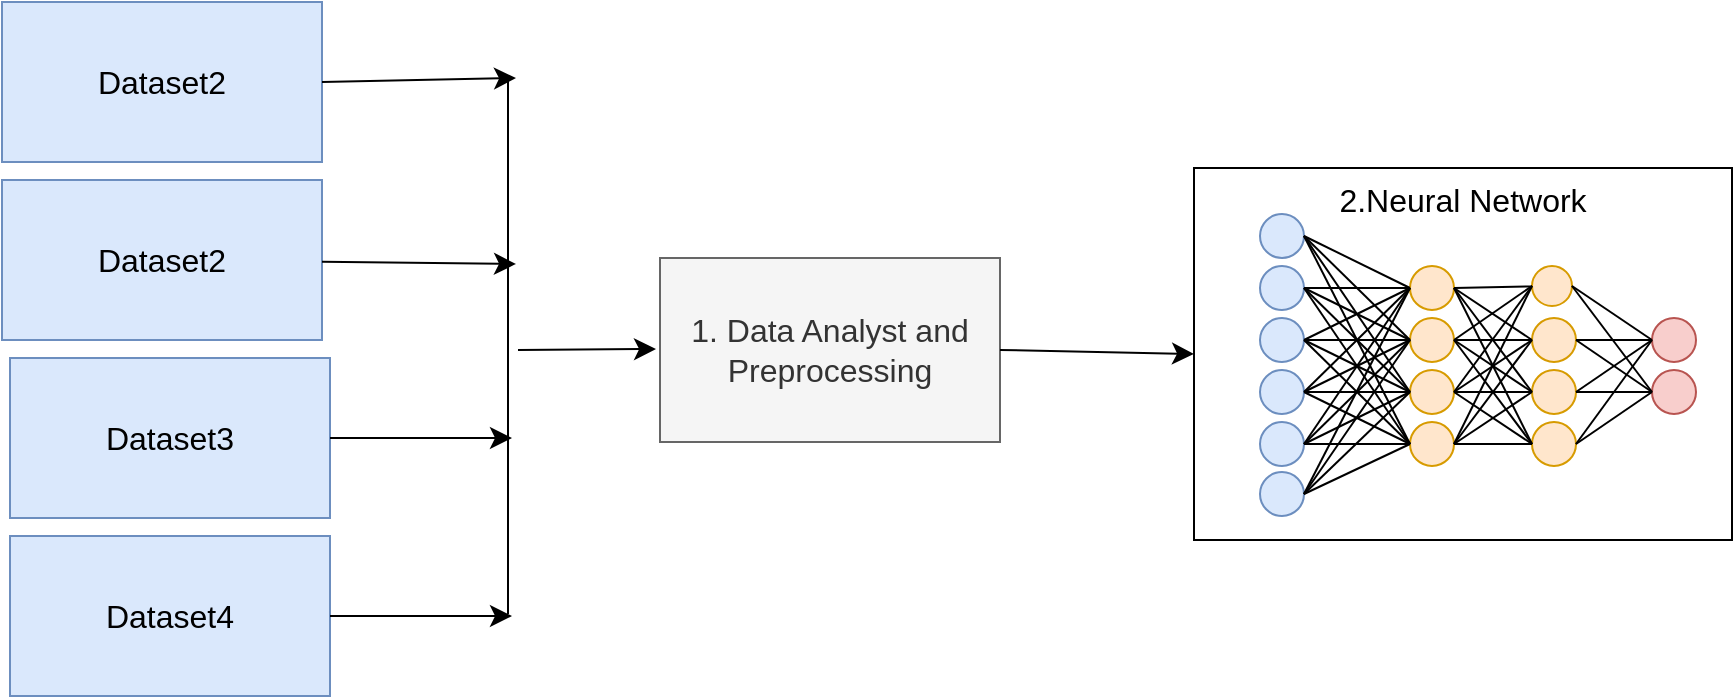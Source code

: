 <mxfile version="22.1.7" type="github" pages="2">
  <diagram name="Page-1" id="TrDp-VEFuslSmaLqQFNx">
    <mxGraphModel dx="1834" dy="800" grid="0" gridSize="10" guides="1" tooltips="1" connect="1" arrows="1" fold="1" page="0" pageScale="1" pageWidth="827" pageHeight="1169" math="0" shadow="0">
      <root>
        <mxCell id="0" />
        <mxCell id="1" parent="0" />
        <mxCell id="zRfTMLekbxmqp7DmtpUP-255" value="1. Data Analyst and Preprocessing" style="rounded=0;whiteSpace=wrap;html=1;fontSize=16;fillColor=#f5f5f5;strokeColor=#666666;fontColor=#333333;" vertex="1" parent="1">
          <mxGeometry x="-2" y="132" width="170" height="92" as="geometry" />
        </mxCell>
        <mxCell id="zRfTMLekbxmqp7DmtpUP-258" value="Dataset2" style="rounded=0;whiteSpace=wrap;html=1;fontSize=16;fillColor=#dae8fc;strokeColor=#6c8ebf;" vertex="1" parent="1">
          <mxGeometry x="-331" y="4" width="160" height="80" as="geometry" />
        </mxCell>
        <mxCell id="zRfTMLekbxmqp7DmtpUP-259" value="Dataset2" style="rounded=0;whiteSpace=wrap;html=1;fontSize=16;fillColor=#dae8fc;strokeColor=#6c8ebf;" vertex="1" parent="1">
          <mxGeometry x="-331" y="93" width="160" height="80" as="geometry" />
        </mxCell>
        <mxCell id="zRfTMLekbxmqp7DmtpUP-260" value="Dataset3" style="rounded=0;whiteSpace=wrap;html=1;fontSize=16;fillColor=#dae8fc;strokeColor=#6c8ebf;" vertex="1" parent="1">
          <mxGeometry x="-327" y="182" width="160" height="80" as="geometry" />
        </mxCell>
        <mxCell id="zRfTMLekbxmqp7DmtpUP-261" value="Dataset4" style="rounded=0;whiteSpace=wrap;html=1;fontSize=16;fillColor=#dae8fc;strokeColor=#6c8ebf;" vertex="1" parent="1">
          <mxGeometry x="-327" y="271" width="160" height="80" as="geometry" />
        </mxCell>
        <mxCell id="zRfTMLekbxmqp7DmtpUP-262" value="" style="endArrow=classic;html=1;rounded=0;fontSize=12;startSize=8;endSize=8;curved=1;exitX=1;exitY=0.5;exitDx=0;exitDy=0;" edge="1" parent="1" source="zRfTMLekbxmqp7DmtpUP-258">
          <mxGeometry width="50" height="50" relative="1" as="geometry">
            <mxPoint x="-124" y="52" as="sourcePoint" />
            <mxPoint x="-74" y="42" as="targetPoint" />
          </mxGeometry>
        </mxCell>
        <mxCell id="zRfTMLekbxmqp7DmtpUP-263" value="" style="endArrow=none;html=1;rounded=0;fontSize=12;startSize=8;endSize=8;curved=1;" edge="1" parent="1">
          <mxGeometry width="50" height="50" relative="1" as="geometry">
            <mxPoint x="-78" y="310" as="sourcePoint" />
            <mxPoint x="-78" y="41" as="targetPoint" />
          </mxGeometry>
        </mxCell>
        <mxCell id="zRfTMLekbxmqp7DmtpUP-264" value="" style="endArrow=classic;html=1;rounded=0;fontSize=12;startSize=8;endSize=8;curved=1;exitX=1;exitY=0.5;exitDx=0;exitDy=0;" edge="1" parent="1" source="zRfTMLekbxmqp7DmtpUP-261">
          <mxGeometry width="50" height="50" relative="1" as="geometry">
            <mxPoint x="-151" y="330" as="sourcePoint" />
            <mxPoint x="-76" y="311" as="targetPoint" />
          </mxGeometry>
        </mxCell>
        <mxCell id="zRfTMLekbxmqp7DmtpUP-265" value="" style="endArrow=classic;html=1;rounded=0;fontSize=12;startSize=8;endSize=8;curved=1;" edge="1" parent="1" source="zRfTMLekbxmqp7DmtpUP-259">
          <mxGeometry width="50" height="50" relative="1" as="geometry">
            <mxPoint x="-171" y="183" as="sourcePoint" />
            <mxPoint x="-74" y="135" as="targetPoint" />
          </mxGeometry>
        </mxCell>
        <mxCell id="zRfTMLekbxmqp7DmtpUP-266" value="" style="endArrow=classic;html=1;rounded=0;fontSize=12;startSize=8;endSize=8;curved=1;exitX=1;exitY=0.5;exitDx=0;exitDy=0;" edge="1" parent="1" source="zRfTMLekbxmqp7DmtpUP-260">
          <mxGeometry width="50" height="50" relative="1" as="geometry">
            <mxPoint x="-146" y="240" as="sourcePoint" />
            <mxPoint x="-76" y="222" as="targetPoint" />
          </mxGeometry>
        </mxCell>
        <mxCell id="zRfTMLekbxmqp7DmtpUP-267" value="" style="endArrow=classic;html=1;rounded=0;fontSize=12;startSize=8;endSize=8;curved=1;entryX=0;entryY=0.5;entryDx=0;entryDy=0;" edge="1" parent="1">
          <mxGeometry width="50" height="50" relative="1" as="geometry">
            <mxPoint x="-73" y="178" as="sourcePoint" />
            <mxPoint x="-4" y="177.5" as="targetPoint" />
          </mxGeometry>
        </mxCell>
        <mxCell id="zRfTMLekbxmqp7DmtpUP-268" value="" style="endArrow=classic;html=1;rounded=0;fontSize=12;startSize=8;endSize=8;curved=1;exitX=1;exitY=0.5;exitDx=0;exitDy=0;entryX=0;entryY=0.5;entryDx=0;entryDy=0;" edge="1" parent="1" source="zRfTMLekbxmqp7DmtpUP-255" target="zRfTMLekbxmqp7DmtpUP-352">
          <mxGeometry width="50" height="50" relative="1" as="geometry">
            <mxPoint x="173" y="179" as="sourcePoint" />
            <mxPoint x="253" y="182" as="targetPoint" />
          </mxGeometry>
        </mxCell>
        <mxCell id="zRfTMLekbxmqp7DmtpUP-352" value="2.Neural Network" style="rounded=0;whiteSpace=wrap;html=1;fontSize=16;verticalAlign=top;" vertex="1" parent="1">
          <mxGeometry x="265" y="87" width="269" height="186" as="geometry" />
        </mxCell>
        <mxCell id="zRfTMLekbxmqp7DmtpUP-353" value="" style="ellipse;whiteSpace=wrap;html=1;aspect=fixed;fontSize=16;fillColor=#dae8fc;strokeColor=#6c8ebf;" vertex="1" parent="1">
          <mxGeometry x="298" y="136" width="22" height="22" as="geometry" />
        </mxCell>
        <mxCell id="zRfTMLekbxmqp7DmtpUP-354" value="" style="ellipse;whiteSpace=wrap;html=1;aspect=fixed;fontSize=16;fillColor=#dae8fc;strokeColor=#6c8ebf;" vertex="1" parent="1">
          <mxGeometry x="298" y="162" width="22" height="22" as="geometry" />
        </mxCell>
        <mxCell id="zRfTMLekbxmqp7DmtpUP-355" value="" style="ellipse;whiteSpace=wrap;html=1;aspect=fixed;fontSize=16;fillColor=#dae8fc;strokeColor=#6c8ebf;" vertex="1" parent="1">
          <mxGeometry x="298" y="188" width="22" height="22" as="geometry" />
        </mxCell>
        <mxCell id="zRfTMLekbxmqp7DmtpUP-356" value="" style="ellipse;whiteSpace=wrap;html=1;aspect=fixed;fontSize=16;fillColor=#dae8fc;strokeColor=#6c8ebf;" vertex="1" parent="1">
          <mxGeometry x="298" y="214" width="22" height="22" as="geometry" />
        </mxCell>
        <mxCell id="zRfTMLekbxmqp7DmtpUP-357" value="" style="ellipse;whiteSpace=wrap;html=1;aspect=fixed;fontSize=16;fillColor=#dae8fc;strokeColor=#6c8ebf;" vertex="1" parent="1">
          <mxGeometry x="298" y="110" width="22" height="22" as="geometry" />
        </mxCell>
        <mxCell id="zRfTMLekbxmqp7DmtpUP-358" value="" style="ellipse;whiteSpace=wrap;html=1;aspect=fixed;fontSize=16;fillColor=#dae8fc;strokeColor=#6c8ebf;" vertex="1" parent="1">
          <mxGeometry x="298" y="239" width="22" height="22" as="geometry" />
        </mxCell>
        <mxCell id="zRfTMLekbxmqp7DmtpUP-359" value="" style="ellipse;whiteSpace=wrap;html=1;aspect=fixed;fontSize=16;fillColor=#ffe6cc;strokeColor=#d79b00;" vertex="1" parent="1">
          <mxGeometry x="373" y="136" width="22" height="22" as="geometry" />
        </mxCell>
        <mxCell id="zRfTMLekbxmqp7DmtpUP-360" value="" style="ellipse;whiteSpace=wrap;html=1;aspect=fixed;fontSize=16;fillColor=#ffe6cc;strokeColor=#d79b00;" vertex="1" parent="1">
          <mxGeometry x="373" y="162" width="22" height="22" as="geometry" />
        </mxCell>
        <mxCell id="zRfTMLekbxmqp7DmtpUP-361" value="" style="ellipse;whiteSpace=wrap;html=1;aspect=fixed;fontSize=16;fillColor=#ffe6cc;strokeColor=#d79b00;" vertex="1" parent="1">
          <mxGeometry x="373" y="188" width="22" height="22" as="geometry" />
        </mxCell>
        <mxCell id="zRfTMLekbxmqp7DmtpUP-362" value="" style="ellipse;whiteSpace=wrap;html=1;aspect=fixed;fontSize=16;fillColor=#ffe6cc;strokeColor=#d79b00;" vertex="1" parent="1">
          <mxGeometry x="373" y="214" width="22" height="22" as="geometry" />
        </mxCell>
        <mxCell id="zRfTMLekbxmqp7DmtpUP-363" value="" style="endArrow=none;html=1;rounded=0;fontSize=12;startSize=8;endSize=8;curved=1;exitX=1;exitY=0.5;exitDx=0;exitDy=0;entryX=0;entryY=0.5;entryDx=0;entryDy=0;" edge="1" parent="1" source="zRfTMLekbxmqp7DmtpUP-357" target="zRfTMLekbxmqp7DmtpUP-359">
          <mxGeometry width="50" height="50" relative="1" as="geometry">
            <mxPoint x="407" y="105" as="sourcePoint" />
            <mxPoint x="457" y="55" as="targetPoint" />
          </mxGeometry>
        </mxCell>
        <mxCell id="zRfTMLekbxmqp7DmtpUP-364" value="" style="endArrow=none;html=1;rounded=0;fontSize=12;startSize=8;endSize=8;curved=1;entryX=0;entryY=0.5;entryDx=0;entryDy=0;exitX=1;exitY=0.5;exitDx=0;exitDy=0;" edge="1" parent="1" source="zRfTMLekbxmqp7DmtpUP-358" target="zRfTMLekbxmqp7DmtpUP-359">
          <mxGeometry width="50" height="50" relative="1" as="geometry">
            <mxPoint x="309" y="245" as="sourcePoint" />
            <mxPoint x="359" y="195" as="targetPoint" />
          </mxGeometry>
        </mxCell>
        <mxCell id="zRfTMLekbxmqp7DmtpUP-365" value="" style="endArrow=none;html=1;rounded=0;fontSize=12;startSize=8;endSize=8;curved=1;entryX=0;entryY=0.5;entryDx=0;entryDy=0;exitX=1;exitY=0.5;exitDx=0;exitDy=0;" edge="1" parent="1" source="zRfTMLekbxmqp7DmtpUP-356" target="zRfTMLekbxmqp7DmtpUP-359">
          <mxGeometry width="50" height="50" relative="1" as="geometry">
            <mxPoint x="330" y="260" as="sourcePoint" />
            <mxPoint x="383" y="157" as="targetPoint" />
          </mxGeometry>
        </mxCell>
        <mxCell id="zRfTMLekbxmqp7DmtpUP-366" value="" style="endArrow=none;html=1;rounded=0;fontSize=12;startSize=8;endSize=8;curved=1;entryX=1;entryY=0.5;entryDx=0;entryDy=0;exitX=0;exitY=0.5;exitDx=0;exitDy=0;" edge="1" parent="1" source="zRfTMLekbxmqp7DmtpUP-360" target="zRfTMLekbxmqp7DmtpUP-353">
          <mxGeometry width="50" height="50" relative="1" as="geometry">
            <mxPoint x="340" y="270" as="sourcePoint" />
            <mxPoint x="393" y="167" as="targetPoint" />
          </mxGeometry>
        </mxCell>
        <mxCell id="zRfTMLekbxmqp7DmtpUP-367" value="" style="endArrow=none;html=1;rounded=0;fontSize=12;startSize=8;endSize=8;curved=1;entryX=0;entryY=0.5;entryDx=0;entryDy=0;exitX=1;exitY=0.5;exitDx=0;exitDy=0;" edge="1" parent="1" source="zRfTMLekbxmqp7DmtpUP-358" target="zRfTMLekbxmqp7DmtpUP-360">
          <mxGeometry width="50" height="50" relative="1" as="geometry">
            <mxPoint x="350" y="280" as="sourcePoint" />
            <mxPoint x="403" y="177" as="targetPoint" />
          </mxGeometry>
        </mxCell>
        <mxCell id="zRfTMLekbxmqp7DmtpUP-368" value="" style="endArrow=none;html=1;rounded=0;fontSize=12;startSize=8;endSize=8;curved=1;entryX=0;entryY=0.5;entryDx=0;entryDy=0;exitX=1;exitY=0.5;exitDx=0;exitDy=0;" edge="1" parent="1" source="zRfTMLekbxmqp7DmtpUP-354" target="zRfTMLekbxmqp7DmtpUP-361">
          <mxGeometry width="50" height="50" relative="1" as="geometry">
            <mxPoint x="360" y="290" as="sourcePoint" />
            <mxPoint x="413" y="187" as="targetPoint" />
          </mxGeometry>
        </mxCell>
        <mxCell id="zRfTMLekbxmqp7DmtpUP-369" value="" style="endArrow=none;html=1;rounded=0;fontSize=12;startSize=8;endSize=8;curved=1;entryX=0;entryY=0.5;entryDx=0;entryDy=0;exitX=1;exitY=0.5;exitDx=0;exitDy=0;" edge="1" parent="1" source="zRfTMLekbxmqp7DmtpUP-355" target="zRfTMLekbxmqp7DmtpUP-361">
          <mxGeometry width="50" height="50" relative="1" as="geometry">
            <mxPoint x="370" y="300" as="sourcePoint" />
            <mxPoint x="423" y="197" as="targetPoint" />
          </mxGeometry>
        </mxCell>
        <mxCell id="zRfTMLekbxmqp7DmtpUP-370" value="" style="endArrow=none;html=1;rounded=0;fontSize=12;startSize=8;endSize=8;curved=1;entryX=0;entryY=0.5;entryDx=0;entryDy=0;exitX=1;exitY=0.5;exitDx=0;exitDy=0;" edge="1" parent="1" source="zRfTMLekbxmqp7DmtpUP-356" target="zRfTMLekbxmqp7DmtpUP-362">
          <mxGeometry width="50" height="50" relative="1" as="geometry">
            <mxPoint x="380" y="310" as="sourcePoint" />
            <mxPoint x="433" y="207" as="targetPoint" />
          </mxGeometry>
        </mxCell>
        <mxCell id="zRfTMLekbxmqp7DmtpUP-371" value="" style="endArrow=none;html=1;rounded=0;fontSize=12;startSize=8;endSize=8;curved=1;entryX=0;entryY=0.5;entryDx=0;entryDy=0;exitX=1;exitY=0.5;exitDx=0;exitDy=0;" edge="1" parent="1" source="zRfTMLekbxmqp7DmtpUP-358" target="zRfTMLekbxmqp7DmtpUP-362">
          <mxGeometry width="50" height="50" relative="1" as="geometry">
            <mxPoint x="390" y="320" as="sourcePoint" />
            <mxPoint x="443" y="217" as="targetPoint" />
          </mxGeometry>
        </mxCell>
        <mxCell id="zRfTMLekbxmqp7DmtpUP-372" value="" style="endArrow=none;html=1;rounded=0;fontSize=12;startSize=8;endSize=8;curved=1;entryX=1;entryY=0.5;entryDx=0;entryDy=0;exitX=0;exitY=0.5;exitDx=0;exitDy=0;" edge="1" parent="1" source="zRfTMLekbxmqp7DmtpUP-362" target="zRfTMLekbxmqp7DmtpUP-357">
          <mxGeometry width="50" height="50" relative="1" as="geometry">
            <mxPoint x="400" y="330" as="sourcePoint" />
            <mxPoint x="453" y="227" as="targetPoint" />
          </mxGeometry>
        </mxCell>
        <mxCell id="zRfTMLekbxmqp7DmtpUP-373" value="" style="endArrow=none;html=1;rounded=0;fontSize=12;startSize=8;endSize=8;curved=1;entryX=1;entryY=0.5;entryDx=0;entryDy=0;exitX=0;exitY=0.5;exitDx=0;exitDy=0;" edge="1" parent="1" source="zRfTMLekbxmqp7DmtpUP-360" target="zRfTMLekbxmqp7DmtpUP-357">
          <mxGeometry width="50" height="50" relative="1" as="geometry">
            <mxPoint x="410" y="340" as="sourcePoint" />
            <mxPoint x="463" y="237" as="targetPoint" />
          </mxGeometry>
        </mxCell>
        <mxCell id="zRfTMLekbxmqp7DmtpUP-374" value="" style="endArrow=none;html=1;rounded=0;fontSize=12;startSize=8;endSize=8;curved=1;entryX=1;entryY=0.5;entryDx=0;entryDy=0;exitX=0;exitY=0.5;exitDx=0;exitDy=0;" edge="1" parent="1" source="zRfTMLekbxmqp7DmtpUP-362" target="zRfTMLekbxmqp7DmtpUP-353">
          <mxGeometry width="50" height="50" relative="1" as="geometry">
            <mxPoint x="420" y="350" as="sourcePoint" />
            <mxPoint x="473" y="247" as="targetPoint" />
          </mxGeometry>
        </mxCell>
        <mxCell id="zRfTMLekbxmqp7DmtpUP-375" value="" style="endArrow=none;html=1;rounded=0;fontSize=12;startSize=8;endSize=8;curved=1;entryX=1;entryY=0.5;entryDx=0;entryDy=0;exitX=0;exitY=0.5;exitDx=0;exitDy=0;" edge="1" parent="1" source="zRfTMLekbxmqp7DmtpUP-360" target="zRfTMLekbxmqp7DmtpUP-354">
          <mxGeometry width="50" height="50" relative="1" as="geometry">
            <mxPoint x="430" y="360" as="sourcePoint" />
            <mxPoint x="483" y="257" as="targetPoint" />
          </mxGeometry>
        </mxCell>
        <mxCell id="zRfTMLekbxmqp7DmtpUP-376" value="" style="endArrow=none;html=1;rounded=0;fontSize=12;startSize=8;endSize=8;curved=1;entryX=1;entryY=0.5;entryDx=0;entryDy=0;exitX=0;exitY=0.5;exitDx=0;exitDy=0;" edge="1" parent="1" source="zRfTMLekbxmqp7DmtpUP-359" target="zRfTMLekbxmqp7DmtpUP-355">
          <mxGeometry width="50" height="50" relative="1" as="geometry">
            <mxPoint x="440" y="370" as="sourcePoint" />
            <mxPoint x="493" y="267" as="targetPoint" />
          </mxGeometry>
        </mxCell>
        <mxCell id="zRfTMLekbxmqp7DmtpUP-377" value="" style="endArrow=none;html=1;rounded=0;fontSize=12;startSize=8;endSize=8;curved=1;entryX=1;entryY=0.5;entryDx=0;entryDy=0;exitX=0;exitY=0.5;exitDx=0;exitDy=0;" edge="1" parent="1" source="zRfTMLekbxmqp7DmtpUP-361" target="zRfTMLekbxmqp7DmtpUP-356">
          <mxGeometry width="50" height="50" relative="1" as="geometry">
            <mxPoint x="450" y="380" as="sourcePoint" />
            <mxPoint x="503" y="277" as="targetPoint" />
          </mxGeometry>
        </mxCell>
        <mxCell id="zRfTMLekbxmqp7DmtpUP-378" value="" style="endArrow=none;html=1;rounded=0;fontSize=12;startSize=8;endSize=8;curved=1;entryX=1;entryY=0.5;entryDx=0;entryDy=0;exitX=0;exitY=0.5;exitDx=0;exitDy=0;" edge="1" parent="1" source="zRfTMLekbxmqp7DmtpUP-361" target="zRfTMLekbxmqp7DmtpUP-357">
          <mxGeometry width="50" height="50" relative="1" as="geometry">
            <mxPoint x="390" y="320" as="sourcePoint" />
            <mxPoint x="440" y="270" as="targetPoint" />
          </mxGeometry>
        </mxCell>
        <mxCell id="zRfTMLekbxmqp7DmtpUP-379" value="" style="endArrow=none;html=1;rounded=0;fontSize=12;startSize=8;endSize=8;curved=1;entryX=1;entryY=0.5;entryDx=0;entryDy=0;exitX=0;exitY=0.5;exitDx=0;exitDy=0;" edge="1" parent="1" source="zRfTMLekbxmqp7DmtpUP-359" target="zRfTMLekbxmqp7DmtpUP-353">
          <mxGeometry width="50" height="50" relative="1" as="geometry">
            <mxPoint x="351" y="361" as="sourcePoint" />
            <mxPoint x="401" y="311" as="targetPoint" />
          </mxGeometry>
        </mxCell>
        <mxCell id="zRfTMLekbxmqp7DmtpUP-380" value="" style="endArrow=none;html=1;rounded=0;fontSize=12;startSize=8;endSize=8;curved=1;entryX=1;entryY=0.5;entryDx=0;entryDy=0;exitX=0;exitY=0.5;exitDx=0;exitDy=0;" edge="1" parent="1" source="zRfTMLekbxmqp7DmtpUP-362" target="zRfTMLekbxmqp7DmtpUP-354">
          <mxGeometry width="50" height="50" relative="1" as="geometry">
            <mxPoint x="351" y="338" as="sourcePoint" />
            <mxPoint x="401" y="288" as="targetPoint" />
          </mxGeometry>
        </mxCell>
        <mxCell id="zRfTMLekbxmqp7DmtpUP-381" value="" style="endArrow=none;html=1;rounded=0;fontSize=12;startSize=8;endSize=8;curved=1;entryX=1;entryY=0.5;entryDx=0;entryDy=0;exitX=0;exitY=0.5;exitDx=0;exitDy=0;" edge="1" parent="1" source="zRfTMLekbxmqp7DmtpUP-359" target="zRfTMLekbxmqp7DmtpUP-354">
          <mxGeometry width="50" height="50" relative="1" as="geometry">
            <mxPoint x="393" y="327" as="sourcePoint" />
            <mxPoint x="443" y="277" as="targetPoint" />
          </mxGeometry>
        </mxCell>
        <mxCell id="zRfTMLekbxmqp7DmtpUP-382" value="" style="endArrow=none;html=1;rounded=0;fontSize=12;startSize=8;endSize=8;curved=1;entryX=1;entryY=0.5;entryDx=0;entryDy=0;exitX=0;exitY=0.5;exitDx=0;exitDy=0;" edge="1" parent="1" source="zRfTMLekbxmqp7DmtpUP-362" target="zRfTMLekbxmqp7DmtpUP-355">
          <mxGeometry width="50" height="50" relative="1" as="geometry">
            <mxPoint x="294" y="359" as="sourcePoint" />
            <mxPoint x="344" y="309" as="targetPoint" />
          </mxGeometry>
        </mxCell>
        <mxCell id="zRfTMLekbxmqp7DmtpUP-383" value="" style="endArrow=none;html=1;rounded=0;fontSize=12;startSize=8;endSize=8;curved=1;entryX=1;entryY=0.5;entryDx=0;entryDy=0;exitX=0;exitY=0.5;exitDx=0;exitDy=0;" edge="1" parent="1" source="zRfTMLekbxmqp7DmtpUP-360" target="zRfTMLekbxmqp7DmtpUP-355">
          <mxGeometry width="50" height="50" relative="1" as="geometry">
            <mxPoint x="344" y="312" as="sourcePoint" />
            <mxPoint x="394" y="262" as="targetPoint" />
          </mxGeometry>
        </mxCell>
        <mxCell id="zRfTMLekbxmqp7DmtpUP-384" value="" style="endArrow=none;html=1;rounded=0;fontSize=12;startSize=8;endSize=8;curved=1;entryX=1;entryY=0.5;entryDx=0;entryDy=0;exitX=0;exitY=0.5;exitDx=0;exitDy=0;" edge="1" parent="1" source="zRfTMLekbxmqp7DmtpUP-361" target="zRfTMLekbxmqp7DmtpUP-358">
          <mxGeometry width="50" height="50" relative="1" as="geometry">
            <mxPoint x="293" y="344" as="sourcePoint" />
            <mxPoint x="343" y="294" as="targetPoint" />
          </mxGeometry>
        </mxCell>
        <mxCell id="zRfTMLekbxmqp7DmtpUP-385" value="" style="endArrow=none;html=1;rounded=0;fontSize=12;startSize=8;endSize=8;curved=1;entryX=1;entryY=0.5;entryDx=0;entryDy=0;exitX=0;exitY=0.5;exitDx=0;exitDy=0;" edge="1" parent="1" source="zRfTMLekbxmqp7DmtpUP-360" target="zRfTMLekbxmqp7DmtpUP-356">
          <mxGeometry width="50" height="50" relative="1" as="geometry">
            <mxPoint x="325" y="322" as="sourcePoint" />
            <mxPoint x="375" y="272" as="targetPoint" />
          </mxGeometry>
        </mxCell>
        <mxCell id="zRfTMLekbxmqp7DmtpUP-386" value="" style="endArrow=none;html=1;rounded=0;fontSize=12;startSize=8;endSize=8;curved=1;entryX=1;entryY=0.5;entryDx=0;entryDy=0;exitX=0;exitY=0.5;exitDx=0;exitDy=0;" edge="1" parent="1" source="zRfTMLekbxmqp7DmtpUP-361" target="zRfTMLekbxmqp7DmtpUP-353">
          <mxGeometry width="50" height="50" relative="1" as="geometry">
            <mxPoint x="351" y="327" as="sourcePoint" />
            <mxPoint x="401" y="277" as="targetPoint" />
          </mxGeometry>
        </mxCell>
        <mxCell id="zRfTMLekbxmqp7DmtpUP-387" value="" style="ellipse;whiteSpace=wrap;html=1;aspect=fixed;fontSize=16;fillColor=#f8cecc;strokeColor=#b85450;" vertex="1" parent="1">
          <mxGeometry x="494" y="188" width="22" height="22" as="geometry" />
        </mxCell>
        <mxCell id="zRfTMLekbxmqp7DmtpUP-388" value="" style="ellipse;whiteSpace=wrap;html=1;aspect=fixed;fontSize=16;fillColor=#f8cecc;strokeColor=#b85450;" vertex="1" parent="1">
          <mxGeometry x="494" y="162" width="22" height="22" as="geometry" />
        </mxCell>
        <mxCell id="zRfTMLekbxmqp7DmtpUP-389" value="" style="ellipse;whiteSpace=wrap;html=1;aspect=fixed;fontSize=16;fillColor=#ffe6cc;strokeColor=#d79b00;" vertex="1" parent="1">
          <mxGeometry x="434" y="136" width="20" height="20" as="geometry" />
        </mxCell>
        <mxCell id="zRfTMLekbxmqp7DmtpUP-390" value="" style="ellipse;whiteSpace=wrap;html=1;aspect=fixed;fontSize=16;fillColor=#ffe6cc;strokeColor=#d79b00;" vertex="1" parent="1">
          <mxGeometry x="434" y="162" width="22" height="22" as="geometry" />
        </mxCell>
        <mxCell id="zRfTMLekbxmqp7DmtpUP-391" value="" style="ellipse;whiteSpace=wrap;html=1;aspect=fixed;fontSize=16;fillColor=#ffe6cc;strokeColor=#d79b00;" vertex="1" parent="1">
          <mxGeometry x="434" y="188" width="22" height="22" as="geometry" />
        </mxCell>
        <mxCell id="zRfTMLekbxmqp7DmtpUP-392" value="" style="ellipse;whiteSpace=wrap;html=1;aspect=fixed;fontSize=16;fillColor=#ffe6cc;strokeColor=#d79b00;" vertex="1" parent="1">
          <mxGeometry x="434" y="214" width="22" height="22" as="geometry" />
        </mxCell>
        <mxCell id="zRfTMLekbxmqp7DmtpUP-393" value="" style="endArrow=none;html=1;rounded=0;fontSize=12;startSize=8;endSize=8;curved=1;entryX=1;entryY=0.5;entryDx=0;entryDy=0;exitX=0;exitY=0.5;exitDx=0;exitDy=0;" edge="1" parent="1" source="zRfTMLekbxmqp7DmtpUP-392" target="zRfTMLekbxmqp7DmtpUP-359">
          <mxGeometry width="50" height="50" relative="1" as="geometry">
            <mxPoint x="390" y="362" as="sourcePoint" />
            <mxPoint x="440" y="312" as="targetPoint" />
          </mxGeometry>
        </mxCell>
        <mxCell id="zRfTMLekbxmqp7DmtpUP-394" value="" style="endArrow=none;html=1;rounded=0;fontSize=12;startSize=8;endSize=8;curved=1;entryX=1;entryY=0.5;entryDx=0;entryDy=0;exitX=0;exitY=0.5;exitDx=0;exitDy=0;" edge="1" parent="1" source="zRfTMLekbxmqp7DmtpUP-389" target="zRfTMLekbxmqp7DmtpUP-360">
          <mxGeometry width="50" height="50" relative="1" as="geometry">
            <mxPoint x="444" y="235" as="sourcePoint" />
            <mxPoint x="405" y="157" as="targetPoint" />
          </mxGeometry>
        </mxCell>
        <mxCell id="zRfTMLekbxmqp7DmtpUP-395" value="" style="endArrow=none;html=1;rounded=0;fontSize=12;startSize=8;endSize=8;curved=1;entryX=1;entryY=0.5;entryDx=0;entryDy=0;exitX=0;exitY=0.5;exitDx=0;exitDy=0;" edge="1" parent="1" source="zRfTMLekbxmqp7DmtpUP-390" target="zRfTMLekbxmqp7DmtpUP-361">
          <mxGeometry width="50" height="50" relative="1" as="geometry">
            <mxPoint x="454" y="245" as="sourcePoint" />
            <mxPoint x="415" y="167" as="targetPoint" />
          </mxGeometry>
        </mxCell>
        <mxCell id="zRfTMLekbxmqp7DmtpUP-396" value="" style="endArrow=none;html=1;rounded=0;fontSize=12;startSize=8;endSize=8;curved=1;entryX=1;entryY=0.5;entryDx=0;entryDy=0;exitX=0;exitY=0.5;exitDx=0;exitDy=0;" edge="1" parent="1" source="zRfTMLekbxmqp7DmtpUP-391" target="zRfTMLekbxmqp7DmtpUP-362">
          <mxGeometry width="50" height="50" relative="1" as="geometry">
            <mxPoint x="464" y="255" as="sourcePoint" />
            <mxPoint x="425" y="177" as="targetPoint" />
          </mxGeometry>
        </mxCell>
        <mxCell id="zRfTMLekbxmqp7DmtpUP-397" value="" style="endArrow=none;html=1;rounded=0;fontSize=12;startSize=8;endSize=8;curved=1;entryX=1;entryY=0.5;entryDx=0;entryDy=0;exitX=0;exitY=0.5;exitDx=0;exitDy=0;" edge="1" parent="1" source="zRfTMLekbxmqp7DmtpUP-392" target="zRfTMLekbxmqp7DmtpUP-361">
          <mxGeometry width="50" height="50" relative="1" as="geometry">
            <mxPoint x="474" y="265" as="sourcePoint" />
            <mxPoint x="435" y="187" as="targetPoint" />
          </mxGeometry>
        </mxCell>
        <mxCell id="zRfTMLekbxmqp7DmtpUP-398" value="" style="endArrow=none;html=1;rounded=0;fontSize=12;startSize=8;endSize=8;curved=1;entryX=1;entryY=0.5;entryDx=0;entryDy=0;exitX=0;exitY=0.5;exitDx=0;exitDy=0;" edge="1" parent="1" source="zRfTMLekbxmqp7DmtpUP-391" target="zRfTMLekbxmqp7DmtpUP-360">
          <mxGeometry width="50" height="50" relative="1" as="geometry">
            <mxPoint x="484" y="275" as="sourcePoint" />
            <mxPoint x="445" y="197" as="targetPoint" />
          </mxGeometry>
        </mxCell>
        <mxCell id="zRfTMLekbxmqp7DmtpUP-399" value="" style="endArrow=none;html=1;rounded=0;fontSize=12;startSize=8;endSize=8;curved=1;entryX=1;entryY=0.5;entryDx=0;entryDy=0;exitX=0;exitY=0.5;exitDx=0;exitDy=0;" edge="1" parent="1" source="zRfTMLekbxmqp7DmtpUP-392" target="zRfTMLekbxmqp7DmtpUP-362">
          <mxGeometry width="50" height="50" relative="1" as="geometry">
            <mxPoint x="494" y="285" as="sourcePoint" />
            <mxPoint x="455" y="207" as="targetPoint" />
          </mxGeometry>
        </mxCell>
        <mxCell id="zRfTMLekbxmqp7DmtpUP-400" value="" style="endArrow=none;html=1;rounded=0;fontSize=12;startSize=8;endSize=8;curved=1;entryX=1;entryY=0.5;entryDx=0;entryDy=0;exitX=0;exitY=0.5;exitDx=0;exitDy=0;" edge="1" parent="1" source="zRfTMLekbxmqp7DmtpUP-390" target="zRfTMLekbxmqp7DmtpUP-362">
          <mxGeometry width="50" height="50" relative="1" as="geometry">
            <mxPoint x="504" y="295" as="sourcePoint" />
            <mxPoint x="465" y="217" as="targetPoint" />
          </mxGeometry>
        </mxCell>
        <mxCell id="zRfTMLekbxmqp7DmtpUP-401" value="" style="endArrow=none;html=1;rounded=0;fontSize=12;startSize=8;endSize=8;curved=1;entryX=1;entryY=0.5;entryDx=0;entryDy=0;exitX=0;exitY=0.5;exitDx=0;exitDy=0;verticalAlign=top;" edge="1" parent="1" source="zRfTMLekbxmqp7DmtpUP-389" target="zRfTMLekbxmqp7DmtpUP-362">
          <mxGeometry width="50" height="50" relative="1" as="geometry">
            <mxPoint x="514" y="305" as="sourcePoint" />
            <mxPoint x="475" y="227" as="targetPoint" />
          </mxGeometry>
        </mxCell>
        <mxCell id="zRfTMLekbxmqp7DmtpUP-402" value="" style="endArrow=none;html=1;rounded=0;fontSize=12;startSize=8;endSize=8;curved=1;entryX=1;entryY=0.5;entryDx=0;entryDy=0;exitX=0;exitY=0.5;exitDx=0;exitDy=0;" edge="1" parent="1" source="zRfTMLekbxmqp7DmtpUP-391" target="zRfTMLekbxmqp7DmtpUP-361">
          <mxGeometry width="50" height="50" relative="1" as="geometry">
            <mxPoint x="524" y="315" as="sourcePoint" />
            <mxPoint x="485" y="237" as="targetPoint" />
          </mxGeometry>
        </mxCell>
        <mxCell id="zRfTMLekbxmqp7DmtpUP-403" value="" style="endArrow=none;html=1;rounded=0;fontSize=12;startSize=8;endSize=8;curved=1;entryX=1;entryY=0.5;entryDx=0;entryDy=0;" edge="1" parent="1" source="zRfTMLekbxmqp7DmtpUP-390" target="zRfTMLekbxmqp7DmtpUP-360">
          <mxGeometry width="50" height="50" relative="1" as="geometry">
            <mxPoint x="534" y="325" as="sourcePoint" />
            <mxPoint x="495" y="247" as="targetPoint" />
          </mxGeometry>
        </mxCell>
        <mxCell id="zRfTMLekbxmqp7DmtpUP-404" value="" style="endArrow=none;html=1;rounded=0;fontSize=12;startSize=8;endSize=8;curved=1;entryX=1;entryY=0.5;entryDx=0;entryDy=0;" edge="1" parent="1" source="zRfTMLekbxmqp7DmtpUP-389" target="zRfTMLekbxmqp7DmtpUP-359">
          <mxGeometry width="50" height="50" relative="1" as="geometry">
            <mxPoint x="544" y="335" as="sourcePoint" />
            <mxPoint x="505" y="257" as="targetPoint" />
          </mxGeometry>
        </mxCell>
        <mxCell id="zRfTMLekbxmqp7DmtpUP-405" value="" style="endArrow=none;html=1;rounded=0;fontSize=12;startSize=8;endSize=8;curved=1;entryX=1;entryY=0.5;entryDx=0;entryDy=0;exitX=0;exitY=0.5;exitDx=0;exitDy=0;" edge="1" parent="1" source="zRfTMLekbxmqp7DmtpUP-392" target="zRfTMLekbxmqp7DmtpUP-360">
          <mxGeometry width="50" height="50" relative="1" as="geometry">
            <mxPoint x="554" y="345" as="sourcePoint" />
            <mxPoint x="515" y="267" as="targetPoint" />
          </mxGeometry>
        </mxCell>
        <mxCell id="zRfTMLekbxmqp7DmtpUP-406" value="" style="endArrow=none;html=1;rounded=0;fontSize=12;startSize=8;endSize=8;curved=1;entryX=1;entryY=0.5;entryDx=0;entryDy=0;exitX=0;exitY=0.5;exitDx=0;exitDy=0;" edge="1" parent="1" source="zRfTMLekbxmqp7DmtpUP-390" target="zRfTMLekbxmqp7DmtpUP-359">
          <mxGeometry width="50" height="50" relative="1" as="geometry">
            <mxPoint x="564" y="355" as="sourcePoint" />
            <mxPoint x="525" y="277" as="targetPoint" />
          </mxGeometry>
        </mxCell>
        <mxCell id="zRfTMLekbxmqp7DmtpUP-407" value="" style="endArrow=none;html=1;rounded=0;fontSize=12;startSize=8;endSize=8;curved=1;entryX=1;entryY=0.5;entryDx=0;entryDy=0;exitX=0;exitY=0.5;exitDx=0;exitDy=0;" edge="1" parent="1" source="zRfTMLekbxmqp7DmtpUP-389" target="zRfTMLekbxmqp7DmtpUP-361">
          <mxGeometry width="50" height="50" relative="1" as="geometry">
            <mxPoint x="448" y="313" as="sourcePoint" />
            <mxPoint x="498" y="263" as="targetPoint" />
          </mxGeometry>
        </mxCell>
        <mxCell id="zRfTMLekbxmqp7DmtpUP-408" value="" style="endArrow=none;html=1;rounded=0;fontSize=12;startSize=8;endSize=8;curved=1;entryX=1;entryY=0.5;entryDx=0;entryDy=0;exitX=0;exitY=0.5;exitDx=0;exitDy=0;" edge="1" parent="1" source="zRfTMLekbxmqp7DmtpUP-391" target="zRfTMLekbxmqp7DmtpUP-359">
          <mxGeometry width="50" height="50" relative="1" as="geometry">
            <mxPoint x="574" y="365" as="sourcePoint" />
            <mxPoint x="535" y="287" as="targetPoint" />
          </mxGeometry>
        </mxCell>
        <mxCell id="zRfTMLekbxmqp7DmtpUP-409" value="" style="endArrow=none;html=1;rounded=0;fontSize=12;startSize=8;endSize=8;curved=1;entryX=1;entryY=0.5;entryDx=0;entryDy=0;exitX=0;exitY=0.5;exitDx=0;exitDy=0;" edge="1" parent="1" source="zRfTMLekbxmqp7DmtpUP-388" target="zRfTMLekbxmqp7DmtpUP-389">
          <mxGeometry width="50" height="50" relative="1" as="geometry">
            <mxPoint x="472" y="288" as="sourcePoint" />
            <mxPoint x="522" y="238" as="targetPoint" />
          </mxGeometry>
        </mxCell>
        <mxCell id="zRfTMLekbxmqp7DmtpUP-410" value="" style="endArrow=none;html=1;rounded=0;fontSize=12;startSize=8;endSize=8;curved=1;entryX=1;entryY=0.5;entryDx=0;entryDy=0;exitX=0;exitY=0.5;exitDx=0;exitDy=0;" edge="1" parent="1" source="zRfTMLekbxmqp7DmtpUP-388" target="zRfTMLekbxmqp7DmtpUP-390">
          <mxGeometry width="50" height="50" relative="1" as="geometry">
            <mxPoint x="504" y="175" as="sourcePoint" />
            <mxPoint x="464" y="156" as="targetPoint" />
          </mxGeometry>
        </mxCell>
        <mxCell id="zRfTMLekbxmqp7DmtpUP-411" value="" style="endArrow=none;html=1;rounded=0;fontSize=12;startSize=8;endSize=8;curved=1;entryX=1;entryY=0.5;entryDx=0;entryDy=0;exitX=0;exitY=0.5;exitDx=0;exitDy=0;" edge="1" parent="1" source="zRfTMLekbxmqp7DmtpUP-388" target="zRfTMLekbxmqp7DmtpUP-391">
          <mxGeometry width="50" height="50" relative="1" as="geometry">
            <mxPoint x="514" y="185" as="sourcePoint" />
            <mxPoint x="474" y="166" as="targetPoint" />
          </mxGeometry>
        </mxCell>
        <mxCell id="zRfTMLekbxmqp7DmtpUP-412" value="" style="endArrow=none;html=1;rounded=0;fontSize=12;startSize=8;endSize=8;curved=1;entryX=1;entryY=0.5;entryDx=0;entryDy=0;exitX=0;exitY=0.5;exitDx=0;exitDy=0;" edge="1" parent="1" source="zRfTMLekbxmqp7DmtpUP-388" target="zRfTMLekbxmqp7DmtpUP-392">
          <mxGeometry width="50" height="50" relative="1" as="geometry">
            <mxPoint x="524" y="195" as="sourcePoint" />
            <mxPoint x="484" y="176" as="targetPoint" />
          </mxGeometry>
        </mxCell>
        <mxCell id="zRfTMLekbxmqp7DmtpUP-413" value="" style="endArrow=none;html=1;rounded=0;fontSize=12;startSize=8;endSize=8;curved=1;entryX=1;entryY=0.5;entryDx=0;entryDy=0;exitX=0;exitY=0.5;exitDx=0;exitDy=0;exitPerimeter=0;" edge="1" parent="1" source="zRfTMLekbxmqp7DmtpUP-387" target="zRfTMLekbxmqp7DmtpUP-390">
          <mxGeometry width="50" height="50" relative="1" as="geometry">
            <mxPoint x="534" y="205" as="sourcePoint" />
            <mxPoint x="494" y="186" as="targetPoint" />
          </mxGeometry>
        </mxCell>
        <mxCell id="zRfTMLekbxmqp7DmtpUP-414" value="" style="endArrow=none;html=1;rounded=0;fontSize=12;startSize=8;endSize=8;curved=1;exitX=0;exitY=0.5;exitDx=0;exitDy=0;entryX=1;entryY=0.5;entryDx=0;entryDy=0;" edge="1" parent="1" source="zRfTMLekbxmqp7DmtpUP-387" target="zRfTMLekbxmqp7DmtpUP-391">
          <mxGeometry width="50" height="50" relative="1" as="geometry">
            <mxPoint x="494.14" y="194" as="sourcePoint" />
            <mxPoint x="455.996" y="200.228" as="targetPoint" />
          </mxGeometry>
        </mxCell>
        <mxCell id="zRfTMLekbxmqp7DmtpUP-415" value="" style="endArrow=none;html=1;rounded=0;fontSize=12;startSize=8;endSize=8;curved=1;entryX=1;entryY=0.5;entryDx=0;entryDy=0;exitX=0;exitY=0.5;exitDx=0;exitDy=0;" edge="1" parent="1" source="zRfTMLekbxmqp7DmtpUP-387" target="zRfTMLekbxmqp7DmtpUP-389">
          <mxGeometry width="50" height="50" relative="1" as="geometry">
            <mxPoint x="554" y="225" as="sourcePoint" />
            <mxPoint x="514" y="206" as="targetPoint" />
          </mxGeometry>
        </mxCell>
        <mxCell id="zRfTMLekbxmqp7DmtpUP-416" value="" style="endArrow=none;html=1;rounded=0;fontSize=12;startSize=8;endSize=8;curved=1;entryX=1;entryY=0.5;entryDx=0;entryDy=0;exitX=0;exitY=0.5;exitDx=0;exitDy=0;" edge="1" parent="1" source="zRfTMLekbxmqp7DmtpUP-387" target="zRfTMLekbxmqp7DmtpUP-392">
          <mxGeometry width="50" height="50" relative="1" as="geometry">
            <mxPoint x="564" y="235" as="sourcePoint" />
            <mxPoint x="524" y="216" as="targetPoint" />
          </mxGeometry>
        </mxCell>
      </root>
    </mxGraphModel>
  </diagram>
  <diagram id="RJkHgkEecNIrY77xoMLj" name="Page-2">
    <mxGraphModel dx="1356" dy="933" grid="0" gridSize="10" guides="1" tooltips="1" connect="1" arrows="1" fold="1" page="0" pageScale="1" pageWidth="827" pageHeight="1169" math="0" shadow="0">
      <root>
        <mxCell id="0" />
        <mxCell id="1" parent="0" />
        <mxCell id="cJKPnTcvs8j16l2pU46a-129" value="" style="ellipse;whiteSpace=wrap;html=1;aspect=fixed;fontSize=16;fillColor=#dae8fc;strokeColor=#6c8ebf;" vertex="1" parent="1">
          <mxGeometry x="-161" y="5" width="35" height="35" as="geometry" />
        </mxCell>
        <mxCell id="cJKPnTcvs8j16l2pU46a-132" value="" style="ellipse;whiteSpace=wrap;html=1;aspect=fixed;fontSize=16;fillColor=#dae8fc;strokeColor=#6c8ebf;" vertex="1" parent="1">
          <mxGeometry x="-161" y="44" width="35" height="35" as="geometry" />
        </mxCell>
        <mxCell id="cJKPnTcvs8j16l2pU46a-133" value="" style="ellipse;whiteSpace=wrap;html=1;aspect=fixed;fontSize=16;fillColor=#dae8fc;strokeColor=#6c8ebf;" vertex="1" parent="1">
          <mxGeometry x="-161" y="87" width="35" height="35" as="geometry" />
        </mxCell>
        <mxCell id="cJKPnTcvs8j16l2pU46a-134" value="" style="ellipse;whiteSpace=wrap;html=1;aspect=fixed;fontSize=16;fillColor=#dae8fc;strokeColor=#6c8ebf;" vertex="1" parent="1">
          <mxGeometry x="-161" y="130" width="35" height="35" as="geometry" />
        </mxCell>
        <mxCell id="cJKPnTcvs8j16l2pU46a-135" value="" style="ellipse;whiteSpace=wrap;html=1;aspect=fixed;fontSize=16;fillColor=#dae8fc;strokeColor=#6c8ebf;" vertex="1" parent="1">
          <mxGeometry x="-161" y="173" width="35" height="35" as="geometry" />
        </mxCell>
        <mxCell id="cJKPnTcvs8j16l2pU46a-136" value="" style="ellipse;whiteSpace=wrap;html=1;aspect=fixed;fontSize=16;fillColor=#dae8fc;strokeColor=#6c8ebf;" vertex="1" parent="1">
          <mxGeometry x="-161" y="216" width="35" height="35" as="geometry" />
        </mxCell>
        <mxCell id="cJKPnTcvs8j16l2pU46a-137" value="" style="ellipse;whiteSpace=wrap;html=1;aspect=fixed;fontSize=16;fillColor=#d5e8d4;strokeColor=#82b366;" vertex="1" parent="1">
          <mxGeometry x="-46" y="44" width="35" height="35" as="geometry" />
        </mxCell>
        <mxCell id="cJKPnTcvs8j16l2pU46a-138" value="" style="ellipse;whiteSpace=wrap;html=1;aspect=fixed;fontSize=16;fillColor=#d5e8d4;strokeColor=#82b366;" vertex="1" parent="1">
          <mxGeometry x="-46" y="85" width="35" height="35" as="geometry" />
        </mxCell>
        <mxCell id="cJKPnTcvs8j16l2pU46a-139" value="" style="ellipse;whiteSpace=wrap;html=1;aspect=fixed;fontSize=16;fillColor=#d5e8d4;strokeColor=#82b366;" vertex="1" parent="1">
          <mxGeometry x="-46" y="130" width="35" height="35" as="geometry" />
        </mxCell>
        <mxCell id="cJKPnTcvs8j16l2pU46a-141" value="" style="ellipse;whiteSpace=wrap;html=1;aspect=fixed;fontSize=16;fillColor=#d5e8d4;strokeColor=#82b366;" vertex="1" parent="1">
          <mxGeometry x="-46" y="173" width="35" height="35" as="geometry" />
        </mxCell>
        <mxCell id="cJKPnTcvs8j16l2pU46a-142" value="" style="ellipse;whiteSpace=wrap;html=1;aspect=fixed;fontSize=16;fillColor=#d5e8d4;strokeColor=#82b366;" vertex="1" parent="1">
          <mxGeometry x="45" y="44" width="35" height="35" as="geometry" />
        </mxCell>
        <mxCell id="cJKPnTcvs8j16l2pU46a-143" value="" style="ellipse;whiteSpace=wrap;html=1;aspect=fixed;fontSize=16;fillColor=#d5e8d4;strokeColor=#82b366;" vertex="1" parent="1">
          <mxGeometry x="45" y="85" width="35" height="35" as="geometry" />
        </mxCell>
        <mxCell id="cJKPnTcvs8j16l2pU46a-144" value="" style="ellipse;whiteSpace=wrap;html=1;aspect=fixed;fontSize=16;fillColor=#d5e8d4;strokeColor=#82b366;" vertex="1" parent="1">
          <mxGeometry x="45" y="130" width="35" height="35" as="geometry" />
        </mxCell>
        <mxCell id="cJKPnTcvs8j16l2pU46a-145" value="" style="ellipse;whiteSpace=wrap;html=1;aspect=fixed;fontSize=16;fillColor=#d5e8d4;strokeColor=#82b366;" vertex="1" parent="1">
          <mxGeometry x="45" y="173" width="35" height="35" as="geometry" />
        </mxCell>
        <mxCell id="cJKPnTcvs8j16l2pU46a-146" value="" style="ellipse;whiteSpace=wrap;html=1;aspect=fixed;fontSize=16;fillColor=#d5e8d4;strokeColor=#82b366;" vertex="1" parent="1">
          <mxGeometry x="136" y="44" width="35" height="35" as="geometry" />
        </mxCell>
        <mxCell id="cJKPnTcvs8j16l2pU46a-147" value="" style="ellipse;whiteSpace=wrap;html=1;aspect=fixed;fontSize=16;fillColor=#d5e8d4;strokeColor=#82b366;" vertex="1" parent="1">
          <mxGeometry x="136" y="85" width="35" height="35" as="geometry" />
        </mxCell>
        <mxCell id="cJKPnTcvs8j16l2pU46a-148" value="" style="ellipse;whiteSpace=wrap;html=1;aspect=fixed;fontSize=16;fillColor=#d5e8d4;strokeColor=#82b366;" vertex="1" parent="1">
          <mxGeometry x="136" y="130" width="35" height="35" as="geometry" />
        </mxCell>
        <mxCell id="cJKPnTcvs8j16l2pU46a-149" value="" style="ellipse;whiteSpace=wrap;html=1;aspect=fixed;fontSize=16;fillColor=#d5e8d4;strokeColor=#82b366;" vertex="1" parent="1">
          <mxGeometry x="136" y="173" width="35" height="35" as="geometry" />
        </mxCell>
        <mxCell id="cJKPnTcvs8j16l2pU46a-150" value="" style="endArrow=none;html=1;rounded=0;fontSize=12;startSize=8;endSize=8;curved=1;exitX=1;exitY=0.5;exitDx=0;exitDy=0;entryX=0;entryY=0.5;entryDx=0;entryDy=0;" edge="1" parent="1" source="cJKPnTcvs8j16l2pU46a-129" target="cJKPnTcvs8j16l2pU46a-137">
          <mxGeometry width="50" height="50" relative="1" as="geometry">
            <mxPoint x="-47" y="22" as="sourcePoint" />
            <mxPoint x="3" y="-28" as="targetPoint" />
          </mxGeometry>
        </mxCell>
        <mxCell id="cJKPnTcvs8j16l2pU46a-151" value="" style="endArrow=none;html=1;rounded=0;fontSize=12;startSize=8;endSize=8;curved=1;exitX=1;exitY=0.5;exitDx=0;exitDy=0;entryX=0;entryY=0.5;entryDx=0;entryDy=0;" edge="1" parent="1" source="cJKPnTcvs8j16l2pU46a-132" target="cJKPnTcvs8j16l2pU46a-137">
          <mxGeometry width="50" height="50" relative="1" as="geometry">
            <mxPoint x="-116" y="33" as="sourcePoint" />
            <mxPoint x="-36" y="72" as="targetPoint" />
          </mxGeometry>
        </mxCell>
        <mxCell id="cJKPnTcvs8j16l2pU46a-152" value="" style="endArrow=none;html=1;rounded=0;fontSize=12;startSize=8;endSize=8;curved=1;exitX=1;exitY=0.5;exitDx=0;exitDy=0;entryX=0;entryY=0.5;entryDx=0;entryDy=0;" edge="1" parent="1" source="cJKPnTcvs8j16l2pU46a-133" target="cJKPnTcvs8j16l2pU46a-137">
          <mxGeometry width="50" height="50" relative="1" as="geometry">
            <mxPoint x="-106" y="43" as="sourcePoint" />
            <mxPoint x="-26" y="82" as="targetPoint" />
          </mxGeometry>
        </mxCell>
        <mxCell id="cJKPnTcvs8j16l2pU46a-153" value="" style="endArrow=none;html=1;rounded=0;fontSize=12;startSize=8;endSize=8;curved=1;exitX=1;exitY=0.5;exitDx=0;exitDy=0;entryX=0;entryY=0.5;entryDx=0;entryDy=0;" edge="1" parent="1" source="cJKPnTcvs8j16l2pU46a-134" target="cJKPnTcvs8j16l2pU46a-137">
          <mxGeometry width="50" height="50" relative="1" as="geometry">
            <mxPoint x="-96" y="53" as="sourcePoint" />
            <mxPoint x="-16" y="92" as="targetPoint" />
          </mxGeometry>
        </mxCell>
        <mxCell id="cJKPnTcvs8j16l2pU46a-154" value="" style="endArrow=none;html=1;rounded=0;fontSize=12;startSize=8;endSize=8;curved=1;exitX=1;exitY=0.5;exitDx=0;exitDy=0;entryX=0;entryY=0.5;entryDx=0;entryDy=0;" edge="1" parent="1" source="cJKPnTcvs8j16l2pU46a-135" target="cJKPnTcvs8j16l2pU46a-138">
          <mxGeometry width="50" height="50" relative="1" as="geometry">
            <mxPoint x="-86" y="63" as="sourcePoint" />
            <mxPoint x="-6" y="102" as="targetPoint" />
          </mxGeometry>
        </mxCell>
        <mxCell id="cJKPnTcvs8j16l2pU46a-155" value="" style="endArrow=none;html=1;rounded=0;fontSize=12;startSize=8;endSize=8;curved=1;exitX=1;exitY=0.5;exitDx=0;exitDy=0;entryX=0;entryY=0.5;entryDx=0;entryDy=0;" edge="1" parent="1" source="cJKPnTcvs8j16l2pU46a-134" target="cJKPnTcvs8j16l2pU46a-138">
          <mxGeometry width="50" height="50" relative="1" as="geometry">
            <mxPoint x="-76" y="73" as="sourcePoint" />
            <mxPoint x="4" y="112" as="targetPoint" />
          </mxGeometry>
        </mxCell>
        <mxCell id="cJKPnTcvs8j16l2pU46a-156" value="" style="endArrow=none;html=1;rounded=0;fontSize=12;startSize=8;endSize=8;curved=1;exitX=1;exitY=0.5;exitDx=0;exitDy=0;entryX=0;entryY=0.5;entryDx=0;entryDy=0;" edge="1" parent="1" source="cJKPnTcvs8j16l2pU46a-136" target="cJKPnTcvs8j16l2pU46a-139">
          <mxGeometry width="50" height="50" relative="1" as="geometry">
            <mxPoint x="-66" y="83" as="sourcePoint" />
            <mxPoint x="14" y="122" as="targetPoint" />
          </mxGeometry>
        </mxCell>
        <mxCell id="cJKPnTcvs8j16l2pU46a-157" value="" style="endArrow=none;html=1;rounded=0;fontSize=12;startSize=8;endSize=8;curved=1;exitX=1;exitY=0.5;exitDx=0;exitDy=0;entryX=0;entryY=0.5;entryDx=0;entryDy=0;" edge="1" parent="1" source="cJKPnTcvs8j16l2pU46a-134" target="cJKPnTcvs8j16l2pU46a-139">
          <mxGeometry width="50" height="50" relative="1" as="geometry">
            <mxPoint x="-56" y="93" as="sourcePoint" />
            <mxPoint x="24" y="132" as="targetPoint" />
          </mxGeometry>
        </mxCell>
        <mxCell id="cJKPnTcvs8j16l2pU46a-158" value="" style="endArrow=none;html=1;rounded=0;fontSize=12;startSize=8;endSize=8;curved=1;exitX=1;exitY=0.5;exitDx=0;exitDy=0;entryX=0;entryY=0.5;entryDx=0;entryDy=0;" edge="1" parent="1" source="cJKPnTcvs8j16l2pU46a-132" target="cJKPnTcvs8j16l2pU46a-138">
          <mxGeometry width="50" height="50" relative="1" as="geometry">
            <mxPoint x="-46" y="103" as="sourcePoint" />
            <mxPoint x="34" y="142" as="targetPoint" />
          </mxGeometry>
        </mxCell>
        <mxCell id="cJKPnTcvs8j16l2pU46a-159" value="" style="endArrow=none;html=1;rounded=0;fontSize=12;startSize=8;endSize=8;curved=1;exitX=1;exitY=0.5;exitDx=0;exitDy=0;entryX=0;entryY=0.5;entryDx=0;entryDy=0;" edge="1" parent="1" source="cJKPnTcvs8j16l2pU46a-133" target="cJKPnTcvs8j16l2pU46a-138">
          <mxGeometry width="50" height="50" relative="1" as="geometry">
            <mxPoint x="-36" y="113" as="sourcePoint" />
            <mxPoint x="44" y="152" as="targetPoint" />
          </mxGeometry>
        </mxCell>
        <mxCell id="cJKPnTcvs8j16l2pU46a-160" value="" style="endArrow=none;html=1;rounded=0;fontSize=12;startSize=8;endSize=8;curved=1;exitX=1;exitY=0.5;exitDx=0;exitDy=0;entryX=0;entryY=0.5;entryDx=0;entryDy=0;" edge="1" parent="1" source="cJKPnTcvs8j16l2pU46a-133" target="cJKPnTcvs8j16l2pU46a-139">
          <mxGeometry width="50" height="50" relative="1" as="geometry">
            <mxPoint x="-26" y="123" as="sourcePoint" />
            <mxPoint x="54" y="162" as="targetPoint" />
          </mxGeometry>
        </mxCell>
        <mxCell id="cJKPnTcvs8j16l2pU46a-161" value="" style="endArrow=none;html=1;rounded=0;fontSize=12;startSize=8;endSize=8;curved=1;exitX=1;exitY=0.5;exitDx=0;exitDy=0;entryX=0;entryY=0.5;entryDx=0;entryDy=0;" edge="1" parent="1" source="cJKPnTcvs8j16l2pU46a-134" target="cJKPnTcvs8j16l2pU46a-141">
          <mxGeometry width="50" height="50" relative="1" as="geometry">
            <mxPoint x="-16" y="133" as="sourcePoint" />
            <mxPoint x="64" y="172" as="targetPoint" />
          </mxGeometry>
        </mxCell>
        <mxCell id="cJKPnTcvs8j16l2pU46a-162" value="" style="endArrow=none;html=1;rounded=0;fontSize=12;startSize=8;endSize=8;curved=1;exitX=1;exitY=0.5;exitDx=0;exitDy=0;entryX=0;entryY=0.5;entryDx=0;entryDy=0;" edge="1" parent="1" source="cJKPnTcvs8j16l2pU46a-135" target="cJKPnTcvs8j16l2pU46a-139">
          <mxGeometry width="50" height="50" relative="1" as="geometry">
            <mxPoint x="-6" y="143" as="sourcePoint" />
            <mxPoint x="74" y="182" as="targetPoint" />
          </mxGeometry>
        </mxCell>
        <mxCell id="cJKPnTcvs8j16l2pU46a-163" value="" style="endArrow=none;html=1;rounded=0;fontSize=12;startSize=8;endSize=8;curved=1;exitX=1;exitY=0.5;exitDx=0;exitDy=0;entryX=0;entryY=0.5;entryDx=0;entryDy=0;" edge="1" parent="1" source="cJKPnTcvs8j16l2pU46a-136" target="cJKPnTcvs8j16l2pU46a-141">
          <mxGeometry width="50" height="50" relative="1" as="geometry">
            <mxPoint x="4" y="153" as="sourcePoint" />
            <mxPoint x="84" y="192" as="targetPoint" />
          </mxGeometry>
        </mxCell>
        <mxCell id="cJKPnTcvs8j16l2pU46a-164" value="" style="endArrow=none;html=1;rounded=0;fontSize=12;startSize=8;endSize=8;curved=1;exitX=1;exitY=0.5;exitDx=0;exitDy=0;entryX=0;entryY=0.5;entryDx=0;entryDy=0;" edge="1" parent="1" source="cJKPnTcvs8j16l2pU46a-135" target="cJKPnTcvs8j16l2pU46a-137">
          <mxGeometry width="50" height="50" relative="1" as="geometry">
            <mxPoint x="14" y="163" as="sourcePoint" />
            <mxPoint x="94" y="202" as="targetPoint" />
          </mxGeometry>
        </mxCell>
        <mxCell id="cJKPnTcvs8j16l2pU46a-165" value="" style="endArrow=none;html=1;rounded=0;fontSize=12;startSize=8;endSize=8;curved=1;exitX=1;exitY=0.5;exitDx=0;exitDy=0;entryX=0;entryY=0.5;entryDx=0;entryDy=0;" edge="1" parent="1" source="cJKPnTcvs8j16l2pU46a-129" target="cJKPnTcvs8j16l2pU46a-138">
          <mxGeometry width="50" height="50" relative="1" as="geometry">
            <mxPoint x="24" y="173" as="sourcePoint" />
            <mxPoint x="104" y="212" as="targetPoint" />
          </mxGeometry>
        </mxCell>
        <mxCell id="cJKPnTcvs8j16l2pU46a-166" value="" style="endArrow=none;html=1;rounded=0;fontSize=12;startSize=8;endSize=8;curved=1;exitX=1;exitY=0.5;exitDx=0;exitDy=0;entryX=0;entryY=0.5;entryDx=0;entryDy=0;" edge="1" parent="1" source="cJKPnTcvs8j16l2pU46a-129" target="cJKPnTcvs8j16l2pU46a-141">
          <mxGeometry width="50" height="50" relative="1" as="geometry">
            <mxPoint x="34" y="183" as="sourcePoint" />
            <mxPoint x="114" y="222" as="targetPoint" />
          </mxGeometry>
        </mxCell>
        <mxCell id="cJKPnTcvs8j16l2pU46a-167" value="" style="endArrow=none;html=1;rounded=0;fontSize=12;startSize=8;endSize=8;curved=1;exitX=1;exitY=0.5;exitDx=0;exitDy=0;entryX=0;entryY=0.5;entryDx=0;entryDy=0;" edge="1" parent="1" source="cJKPnTcvs8j16l2pU46a-132" target="cJKPnTcvs8j16l2pU46a-139">
          <mxGeometry width="50" height="50" relative="1" as="geometry">
            <mxPoint x="44" y="193" as="sourcePoint" />
            <mxPoint x="124" y="232" as="targetPoint" />
          </mxGeometry>
        </mxCell>
        <mxCell id="cJKPnTcvs8j16l2pU46a-168" value="" style="endArrow=none;html=1;rounded=0;fontSize=12;startSize=8;endSize=8;curved=1;exitX=1;exitY=0.5;exitDx=0;exitDy=0;entryX=0;entryY=0.5;entryDx=0;entryDy=0;" edge="1" parent="1" source="cJKPnTcvs8j16l2pU46a-133" target="cJKPnTcvs8j16l2pU46a-141">
          <mxGeometry width="50" height="50" relative="1" as="geometry">
            <mxPoint x="54" y="203" as="sourcePoint" />
            <mxPoint x="134" y="242" as="targetPoint" />
          </mxGeometry>
        </mxCell>
        <mxCell id="cJKPnTcvs8j16l2pU46a-169" value="" style="endArrow=none;html=1;rounded=0;fontSize=12;startSize=8;endSize=8;curved=1;exitX=1;exitY=0.5;exitDx=0;exitDy=0;entryX=0;entryY=0.5;entryDx=0;entryDy=0;" edge="1" parent="1" source="cJKPnTcvs8j16l2pU46a-129" target="cJKPnTcvs8j16l2pU46a-139">
          <mxGeometry width="50" height="50" relative="1" as="geometry">
            <mxPoint x="64" y="213" as="sourcePoint" />
            <mxPoint x="144" y="252" as="targetPoint" />
          </mxGeometry>
        </mxCell>
        <mxCell id="cJKPnTcvs8j16l2pU46a-171" value="" style="endArrow=none;html=1;rounded=0;fontSize=12;startSize=8;endSize=8;curved=1;entryX=0;entryY=0.5;entryDx=0;entryDy=0;exitX=1;exitY=0.5;exitDx=0;exitDy=0;" edge="1" parent="1" source="cJKPnTcvs8j16l2pU46a-136" target="cJKPnTcvs8j16l2pU46a-138">
          <mxGeometry width="50" height="50" relative="1" as="geometry">
            <mxPoint x="84" y="233" as="sourcePoint" />
            <mxPoint x="164" y="272" as="targetPoint" />
          </mxGeometry>
        </mxCell>
        <mxCell id="cJKPnTcvs8j16l2pU46a-172" value="" style="endArrow=none;html=1;rounded=0;fontSize=12;startSize=8;endSize=8;curved=1;exitX=1;exitY=0.5;exitDx=0;exitDy=0;entryX=0;entryY=0.5;entryDx=0;entryDy=0;" edge="1" parent="1" source="cJKPnTcvs8j16l2pU46a-136" target="cJKPnTcvs8j16l2pU46a-137">
          <mxGeometry width="50" height="50" relative="1" as="geometry">
            <mxPoint x="-122" y="234" as="sourcePoint" />
            <mxPoint x="178" y="282.5" as="targetPoint" />
          </mxGeometry>
        </mxCell>
        <mxCell id="cJKPnTcvs8j16l2pU46a-173" value="" style="endArrow=none;html=1;rounded=0;fontSize=12;startSize=8;endSize=8;curved=1;exitX=1;exitY=0.5;exitDx=0;exitDy=0;entryX=0;entryY=0.5;entryDx=0;entryDy=0;" edge="1" parent="1" source="cJKPnTcvs8j16l2pU46a-135" target="cJKPnTcvs8j16l2pU46a-141">
          <mxGeometry width="50" height="50" relative="1" as="geometry">
            <mxPoint x="104" y="253" as="sourcePoint" />
            <mxPoint x="184" y="292" as="targetPoint" />
          </mxGeometry>
        </mxCell>
        <mxCell id="cJKPnTcvs8j16l2pU46a-182" value="" style="endArrow=none;html=1;rounded=0;fontSize=12;startSize=8;endSize=8;curved=1;exitX=1;exitY=0.5;exitDx=0;exitDy=0;entryX=0;entryY=0.5;entryDx=0;entryDy=0;" edge="1" parent="1" source="cJKPnTcvs8j16l2pU46a-137" target="cJKPnTcvs8j16l2pU46a-142">
          <mxGeometry width="50" height="50" relative="1" as="geometry">
            <mxPoint x="202" y="173" as="sourcePoint" />
            <mxPoint x="252" y="123" as="targetPoint" />
          </mxGeometry>
        </mxCell>
        <mxCell id="cJKPnTcvs8j16l2pU46a-183" value="" style="endArrow=none;html=1;rounded=0;fontSize=12;startSize=8;endSize=8;curved=1;exitX=1;exitY=0.5;exitDx=0;exitDy=0;entryX=0;entryY=0.5;entryDx=0;entryDy=0;" edge="1" parent="1" source="cJKPnTcvs8j16l2pU46a-138" target="cJKPnTcvs8j16l2pU46a-143">
          <mxGeometry width="50" height="50" relative="1" as="geometry">
            <mxPoint x="183" y="198" as="sourcePoint" />
            <mxPoint x="233" y="148" as="targetPoint" />
          </mxGeometry>
        </mxCell>
        <mxCell id="cJKPnTcvs8j16l2pU46a-188" value="" style="endArrow=none;html=1;rounded=0;fontSize=12;startSize=8;endSize=8;curved=1;exitX=1;exitY=0.5;exitDx=0;exitDy=0;entryX=0;entryY=0.5;entryDx=0;entryDy=0;" edge="1" parent="1" source="cJKPnTcvs8j16l2pU46a-139" target="cJKPnTcvs8j16l2pU46a-144">
          <mxGeometry width="50" height="50" relative="1" as="geometry">
            <mxPoint x="-1" y="113" as="sourcePoint" />
            <mxPoint x="55" y="113" as="targetPoint" />
          </mxGeometry>
        </mxCell>
        <mxCell id="cJKPnTcvs8j16l2pU46a-189" value="" style="endArrow=none;html=1;rounded=0;fontSize=12;startSize=8;endSize=8;curved=1;exitX=1;exitY=0.5;exitDx=0;exitDy=0;entryX=0;entryY=0.5;entryDx=0;entryDy=0;" edge="1" parent="1" source="cJKPnTcvs8j16l2pU46a-141" target="cJKPnTcvs8j16l2pU46a-145">
          <mxGeometry width="50" height="50" relative="1" as="geometry">
            <mxPoint x="9" y="123" as="sourcePoint" />
            <mxPoint x="65" y="123" as="targetPoint" />
          </mxGeometry>
        </mxCell>
        <mxCell id="cJKPnTcvs8j16l2pU46a-190" value="" style="endArrow=none;html=1;rounded=0;fontSize=12;startSize=8;endSize=8;curved=1;exitX=1;exitY=0.5;exitDx=0;exitDy=0;entryX=0;entryY=0.5;entryDx=0;entryDy=0;" edge="1" parent="1" source="cJKPnTcvs8j16l2pU46a-137" target="cJKPnTcvs8j16l2pU46a-144">
          <mxGeometry width="50" height="50" relative="1" as="geometry">
            <mxPoint x="19" y="133" as="sourcePoint" />
            <mxPoint x="75" y="133" as="targetPoint" />
          </mxGeometry>
        </mxCell>
        <mxCell id="cJKPnTcvs8j16l2pU46a-191" value="" style="endArrow=none;html=1;rounded=0;fontSize=12;startSize=8;endSize=8;curved=1;exitX=1;exitY=0.5;exitDx=0;exitDy=0;entryX=0;entryY=0.5;entryDx=0;entryDy=0;" edge="1" parent="1" source="cJKPnTcvs8j16l2pU46a-137" target="cJKPnTcvs8j16l2pU46a-143">
          <mxGeometry width="50" height="50" relative="1" as="geometry">
            <mxPoint x="29" y="143" as="sourcePoint" />
            <mxPoint x="85" y="143" as="targetPoint" />
          </mxGeometry>
        </mxCell>
        <mxCell id="cJKPnTcvs8j16l2pU46a-192" value="" style="endArrow=none;html=1;rounded=0;fontSize=12;startSize=8;endSize=8;curved=1;exitX=1;exitY=0.5;exitDx=0;exitDy=0;entryX=0;entryY=0.5;entryDx=0;entryDy=0;" edge="1" parent="1" source="cJKPnTcvs8j16l2pU46a-138" target="cJKPnTcvs8j16l2pU46a-145">
          <mxGeometry width="50" height="50" relative="1" as="geometry">
            <mxPoint x="39" y="153" as="sourcePoint" />
            <mxPoint x="95" y="153" as="targetPoint" />
          </mxGeometry>
        </mxCell>
        <mxCell id="cJKPnTcvs8j16l2pU46a-193" value="" style="endArrow=none;html=1;rounded=0;fontSize=12;startSize=8;endSize=8;curved=1;exitX=1;exitY=0.5;exitDx=0;exitDy=0;entryX=0;entryY=0.5;entryDx=0;entryDy=0;" edge="1" parent="1" source="cJKPnTcvs8j16l2pU46a-139" target="cJKPnTcvs8j16l2pU46a-145">
          <mxGeometry width="50" height="50" relative="1" as="geometry">
            <mxPoint x="49" y="163" as="sourcePoint" />
            <mxPoint x="105" y="163" as="targetPoint" />
          </mxGeometry>
        </mxCell>
        <mxCell id="cJKPnTcvs8j16l2pU46a-194" value="" style="endArrow=none;html=1;rounded=0;fontSize=12;startSize=8;endSize=8;curved=1;exitX=1;exitY=0.5;exitDx=0;exitDy=0;entryX=0;entryY=0.5;entryDx=0;entryDy=0;" edge="1" parent="1" source="cJKPnTcvs8j16l2pU46a-141" target="cJKPnTcvs8j16l2pU46a-144">
          <mxGeometry width="50" height="50" relative="1" as="geometry">
            <mxPoint x="59" y="173" as="sourcePoint" />
            <mxPoint x="115" y="173" as="targetPoint" />
          </mxGeometry>
        </mxCell>
        <mxCell id="cJKPnTcvs8j16l2pU46a-195" value="" style="endArrow=none;html=1;rounded=0;fontSize=12;startSize=8;endSize=8;curved=1;exitX=1;exitY=0.5;exitDx=0;exitDy=0;entryX=0;entryY=0.5;entryDx=0;entryDy=0;" edge="1" parent="1" source="cJKPnTcvs8j16l2pU46a-141" target="cJKPnTcvs8j16l2pU46a-143">
          <mxGeometry width="50" height="50" relative="1" as="geometry">
            <mxPoint x="69" y="183" as="sourcePoint" />
            <mxPoint x="125" y="183" as="targetPoint" />
          </mxGeometry>
        </mxCell>
        <mxCell id="cJKPnTcvs8j16l2pU46a-196" value="" style="endArrow=none;html=1;rounded=0;fontSize=12;startSize=8;endSize=8;curved=1;exitX=1;exitY=0.5;exitDx=0;exitDy=0;entryX=0;entryY=0.5;entryDx=0;entryDy=0;" edge="1" parent="1" source="cJKPnTcvs8j16l2pU46a-141" target="cJKPnTcvs8j16l2pU46a-142">
          <mxGeometry width="50" height="50" relative="1" as="geometry">
            <mxPoint x="79" y="193" as="sourcePoint" />
            <mxPoint x="135" y="193" as="targetPoint" />
          </mxGeometry>
        </mxCell>
        <mxCell id="cJKPnTcvs8j16l2pU46a-197" value="" style="endArrow=none;html=1;rounded=0;fontSize=12;startSize=8;endSize=8;curved=1;exitX=1;exitY=0.5;exitDx=0;exitDy=0;entryX=0;entryY=0.5;entryDx=0;entryDy=0;" edge="1" parent="1" source="cJKPnTcvs8j16l2pU46a-138" target="cJKPnTcvs8j16l2pU46a-144">
          <mxGeometry width="50" height="50" relative="1" as="geometry">
            <mxPoint x="89" y="203" as="sourcePoint" />
            <mxPoint x="145" y="203" as="targetPoint" />
          </mxGeometry>
        </mxCell>
        <mxCell id="cJKPnTcvs8j16l2pU46a-198" value="" style="endArrow=none;html=1;rounded=0;fontSize=12;startSize=8;endSize=8;curved=1;exitX=1;exitY=0.5;exitDx=0;exitDy=0;entryX=0;entryY=0.5;entryDx=0;entryDy=0;" edge="1" parent="1" source="cJKPnTcvs8j16l2pU46a-138" target="cJKPnTcvs8j16l2pU46a-142">
          <mxGeometry width="50" height="50" relative="1" as="geometry">
            <mxPoint x="99" y="213" as="sourcePoint" />
            <mxPoint x="155" y="213" as="targetPoint" />
          </mxGeometry>
        </mxCell>
        <mxCell id="cJKPnTcvs8j16l2pU46a-199" value="" style="endArrow=none;html=1;rounded=0;fontSize=12;startSize=8;endSize=8;curved=1;exitX=1;exitY=0.5;exitDx=0;exitDy=0;entryX=0;entryY=0.5;entryDx=0;entryDy=0;" edge="1" parent="1" source="cJKPnTcvs8j16l2pU46a-137" target="cJKPnTcvs8j16l2pU46a-145">
          <mxGeometry width="50" height="50" relative="1" as="geometry">
            <mxPoint x="-1" y="113" as="sourcePoint" />
            <mxPoint x="55" y="72" as="targetPoint" />
          </mxGeometry>
        </mxCell>
        <mxCell id="cJKPnTcvs8j16l2pU46a-200" value="" style="endArrow=none;html=1;rounded=0;fontSize=12;startSize=8;endSize=8;curved=1;entryX=1;entryY=0.5;entryDx=0;entryDy=0;exitX=0;exitY=0.5;exitDx=0;exitDy=0;" edge="1" parent="1" source="cJKPnTcvs8j16l2pU46a-143" target="cJKPnTcvs8j16l2pU46a-139">
          <mxGeometry width="50" height="50" relative="1" as="geometry">
            <mxPoint x="149" y="132" as="sourcePoint" />
            <mxPoint x="65" y="82" as="targetPoint" />
          </mxGeometry>
        </mxCell>
        <mxCell id="cJKPnTcvs8j16l2pU46a-201" value="" style="endArrow=none;html=1;rounded=0;fontSize=12;startSize=8;endSize=8;curved=1;exitX=1;exitY=0.5;exitDx=0;exitDy=0;entryX=0;entryY=0.5;entryDx=0;entryDy=0;" edge="1" parent="1" source="cJKPnTcvs8j16l2pU46a-139" target="cJKPnTcvs8j16l2pU46a-142">
          <mxGeometry width="50" height="50" relative="1" as="geometry">
            <mxPoint x="19" y="133" as="sourcePoint" />
            <mxPoint x="75" y="92" as="targetPoint" />
          </mxGeometry>
        </mxCell>
        <mxCell id="cJKPnTcvs8j16l2pU46a-203" value="" style="endArrow=none;html=1;rounded=0;fontSize=12;startSize=8;endSize=8;curved=1;entryX=0;entryY=0.5;entryDx=0;entryDy=0;" edge="1" parent="1" target="cJKPnTcvs8j16l2pU46a-146">
          <mxGeometry width="50" height="50" relative="1" as="geometry">
            <mxPoint x="80" y="61" as="sourcePoint" />
            <mxPoint x="136" y="61.17" as="targetPoint" />
          </mxGeometry>
        </mxCell>
        <mxCell id="cJKPnTcvs8j16l2pU46a-204" value="" style="endArrow=none;html=1;rounded=0;fontSize=12;startSize=8;endSize=8;curved=1;exitX=1;exitY=0.5;exitDx=0;exitDy=0;entryX=0;entryY=0.5;entryDx=0;entryDy=0;" edge="1" parent="1" source="cJKPnTcvs8j16l2pU46a-143" target="cJKPnTcvs8j16l2pU46a-147">
          <mxGeometry width="50" height="50" relative="1" as="geometry">
            <mxPoint x="9" y="82" as="sourcePoint" />
            <mxPoint x="65" y="82" as="targetPoint" />
          </mxGeometry>
        </mxCell>
        <mxCell id="cJKPnTcvs8j16l2pU46a-205" value="" style="endArrow=none;html=1;rounded=0;fontSize=12;startSize=8;endSize=8;curved=1;exitX=1;exitY=0.5;exitDx=0;exitDy=0;entryX=0;entryY=0.5;entryDx=0;entryDy=0;" edge="1" parent="1" source="cJKPnTcvs8j16l2pU46a-144" target="cJKPnTcvs8j16l2pU46a-148">
          <mxGeometry width="50" height="50" relative="1" as="geometry">
            <mxPoint x="19" y="92" as="sourcePoint" />
            <mxPoint x="75" y="92" as="targetPoint" />
          </mxGeometry>
        </mxCell>
        <mxCell id="cJKPnTcvs8j16l2pU46a-206" value="" style="endArrow=none;html=1;rounded=0;fontSize=12;startSize=8;endSize=8;curved=1;exitX=1;exitY=0.5;exitDx=0;exitDy=0;entryX=0;entryY=0.5;entryDx=0;entryDy=0;" edge="1" parent="1" source="cJKPnTcvs8j16l2pU46a-145" target="cJKPnTcvs8j16l2pU46a-149">
          <mxGeometry width="50" height="50" relative="1" as="geometry">
            <mxPoint x="29" y="102" as="sourcePoint" />
            <mxPoint x="85" y="102" as="targetPoint" />
          </mxGeometry>
        </mxCell>
        <mxCell id="cJKPnTcvs8j16l2pU46a-207" value="" style="endArrow=none;html=1;rounded=0;fontSize=12;startSize=8;endSize=8;curved=1;exitX=1;exitY=0.5;exitDx=0;exitDy=0;entryX=0;entryY=0.5;entryDx=0;entryDy=0;" edge="1" parent="1" source="cJKPnTcvs8j16l2pU46a-144" target="cJKPnTcvs8j16l2pU46a-147">
          <mxGeometry width="50" height="50" relative="1" as="geometry">
            <mxPoint x="39" y="112" as="sourcePoint" />
            <mxPoint x="95" y="112" as="targetPoint" />
          </mxGeometry>
        </mxCell>
        <mxCell id="cJKPnTcvs8j16l2pU46a-208" value="" style="endArrow=none;html=1;rounded=0;fontSize=12;startSize=8;endSize=8;curved=1;exitX=1;exitY=0.5;exitDx=0;exitDy=0;entryX=0;entryY=0.5;entryDx=0;entryDy=0;" edge="1" parent="1" source="cJKPnTcvs8j16l2pU46a-145" target="cJKPnTcvs8j16l2pU46a-148">
          <mxGeometry width="50" height="50" relative="1" as="geometry">
            <mxPoint x="49" y="122" as="sourcePoint" />
            <mxPoint x="105" y="122" as="targetPoint" />
          </mxGeometry>
        </mxCell>
        <mxCell id="cJKPnTcvs8j16l2pU46a-209" value="" style="endArrow=none;html=1;rounded=0;fontSize=12;startSize=8;endSize=8;curved=1;exitX=1;exitY=0.5;exitDx=0;exitDy=0;entryX=0;entryY=0.5;entryDx=0;entryDy=0;" edge="1" parent="1" source="cJKPnTcvs8j16l2pU46a-143" target="cJKPnTcvs8j16l2pU46a-146">
          <mxGeometry width="50" height="50" relative="1" as="geometry">
            <mxPoint x="59" y="132" as="sourcePoint" />
            <mxPoint x="115" y="132" as="targetPoint" />
          </mxGeometry>
        </mxCell>
        <mxCell id="cJKPnTcvs8j16l2pU46a-210" value="" style="endArrow=none;html=1;rounded=0;fontSize=12;startSize=8;endSize=8;curved=1;exitX=1;exitY=0.5;exitDx=0;exitDy=0;entryX=0;entryY=0.5;entryDx=0;entryDy=0;" edge="1" parent="1" source="cJKPnTcvs8j16l2pU46a-142" target="cJKPnTcvs8j16l2pU46a-147">
          <mxGeometry width="50" height="50" relative="1" as="geometry">
            <mxPoint x="69" y="142" as="sourcePoint" />
            <mxPoint x="125" y="142" as="targetPoint" />
          </mxGeometry>
        </mxCell>
        <mxCell id="cJKPnTcvs8j16l2pU46a-211" value="" style="endArrow=none;html=1;rounded=0;fontSize=12;startSize=8;endSize=8;curved=1;exitX=1;exitY=0.5;exitDx=0;exitDy=0;entryX=0;entryY=0.5;entryDx=0;entryDy=0;" edge="1" parent="1" source="cJKPnTcvs8j16l2pU46a-143" target="cJKPnTcvs8j16l2pU46a-148">
          <mxGeometry width="50" height="50" relative="1" as="geometry">
            <mxPoint x="79" y="152" as="sourcePoint" />
            <mxPoint x="135" y="152" as="targetPoint" />
          </mxGeometry>
        </mxCell>
        <mxCell id="cJKPnTcvs8j16l2pU46a-212" value="" style="endArrow=none;html=1;rounded=0;fontSize=12;startSize=8;endSize=8;curved=1;exitX=1;exitY=0.5;exitDx=0;exitDy=0;entryX=0;entryY=0.5;entryDx=0;entryDy=0;" edge="1" parent="1" source="cJKPnTcvs8j16l2pU46a-144" target="cJKPnTcvs8j16l2pU46a-149">
          <mxGeometry width="50" height="50" relative="1" as="geometry">
            <mxPoint x="89" y="162" as="sourcePoint" />
            <mxPoint x="145" y="162" as="targetPoint" />
          </mxGeometry>
        </mxCell>
        <mxCell id="cJKPnTcvs8j16l2pU46a-213" value="" style="endArrow=none;html=1;rounded=0;fontSize=12;startSize=8;endSize=8;curved=1;exitX=1;exitY=0.5;exitDx=0;exitDy=0;entryX=0;entryY=0.5;entryDx=0;entryDy=0;" edge="1" parent="1" source="cJKPnTcvs8j16l2pU46a-145" target="cJKPnTcvs8j16l2pU46a-147">
          <mxGeometry width="50" height="50" relative="1" as="geometry">
            <mxPoint x="99" y="172" as="sourcePoint" />
            <mxPoint x="155" y="172" as="targetPoint" />
          </mxGeometry>
        </mxCell>
        <mxCell id="cJKPnTcvs8j16l2pU46a-214" value="" style="endArrow=none;html=1;rounded=0;fontSize=12;startSize=8;endSize=8;curved=1;exitX=1;exitY=0.5;exitDx=0;exitDy=0;entryX=0;entryY=0.5;entryDx=0;entryDy=0;" edge="1" parent="1" source="cJKPnTcvs8j16l2pU46a-145" target="cJKPnTcvs8j16l2pU46a-146">
          <mxGeometry width="50" height="50" relative="1" as="geometry">
            <mxPoint x="109" y="182" as="sourcePoint" />
            <mxPoint x="165" y="182" as="targetPoint" />
          </mxGeometry>
        </mxCell>
        <mxCell id="cJKPnTcvs8j16l2pU46a-215" value="" style="endArrow=none;html=1;rounded=0;fontSize=12;startSize=8;endSize=8;curved=1;exitX=1;exitY=0.5;exitDx=0;exitDy=0;entryX=0;entryY=0.5;entryDx=0;entryDy=0;" edge="1" parent="1" source="cJKPnTcvs8j16l2pU46a-144" target="cJKPnTcvs8j16l2pU46a-146">
          <mxGeometry width="50" height="50" relative="1" as="geometry">
            <mxPoint x="119" y="192" as="sourcePoint" />
            <mxPoint x="175" y="192" as="targetPoint" />
          </mxGeometry>
        </mxCell>
        <mxCell id="cJKPnTcvs8j16l2pU46a-216" value="" style="endArrow=none;html=1;rounded=0;fontSize=12;startSize=8;endSize=8;curved=1;exitX=1;exitY=0.5;exitDx=0;exitDy=0;entryX=0;entryY=0.5;entryDx=0;entryDy=0;" edge="1" parent="1" source="cJKPnTcvs8j16l2pU46a-143" target="cJKPnTcvs8j16l2pU46a-149">
          <mxGeometry width="50" height="50" relative="1" as="geometry">
            <mxPoint x="129" y="202" as="sourcePoint" />
            <mxPoint x="185" y="202" as="targetPoint" />
          </mxGeometry>
        </mxCell>
        <mxCell id="cJKPnTcvs8j16l2pU46a-217" value="" style="endArrow=none;html=1;rounded=0;fontSize=12;startSize=8;endSize=8;curved=1;exitX=1;exitY=0.5;exitDx=0;exitDy=0;entryX=0;entryY=0.5;entryDx=0;entryDy=0;" edge="1" parent="1" source="cJKPnTcvs8j16l2pU46a-142" target="cJKPnTcvs8j16l2pU46a-148">
          <mxGeometry width="50" height="50" relative="1" as="geometry">
            <mxPoint x="139" y="212" as="sourcePoint" />
            <mxPoint x="195" y="212" as="targetPoint" />
          </mxGeometry>
        </mxCell>
        <mxCell id="cJKPnTcvs8j16l2pU46a-218" value="" style="endArrow=none;html=1;rounded=0;fontSize=12;startSize=8;endSize=8;curved=1;exitX=1;exitY=0.5;exitDx=0;exitDy=0;entryX=0;entryY=0.5;entryDx=0;entryDy=0;" edge="1" parent="1" source="cJKPnTcvs8j16l2pU46a-142" target="cJKPnTcvs8j16l2pU46a-149">
          <mxGeometry width="50" height="50" relative="1" as="geometry">
            <mxPoint x="149" y="222" as="sourcePoint" />
            <mxPoint x="205" y="222" as="targetPoint" />
          </mxGeometry>
        </mxCell>
        <mxCell id="cJKPnTcvs8j16l2pU46a-219" value="" style="ellipse;whiteSpace=wrap;html=1;aspect=fixed;fontSize=16;fillColor=#f8cecc;strokeColor=#b85450;" vertex="1" parent="1">
          <mxGeometry x="237" y="102" width="35" height="35" as="geometry" />
        </mxCell>
        <mxCell id="cJKPnTcvs8j16l2pU46a-220" value="" style="endArrow=none;html=1;rounded=0;fontSize=12;startSize=8;endSize=8;curved=1;exitX=1;exitY=0.5;exitDx=0;exitDy=0;entryX=0;entryY=0.5;entryDx=0;entryDy=0;" edge="1" parent="1" source="cJKPnTcvs8j16l2pU46a-146" target="cJKPnTcvs8j16l2pU46a-219">
          <mxGeometry width="50" height="50" relative="1" as="geometry">
            <mxPoint x="235" y="83" as="sourcePoint" />
            <mxPoint x="285" y="33" as="targetPoint" />
          </mxGeometry>
        </mxCell>
        <mxCell id="cJKPnTcvs8j16l2pU46a-221" value="" style="endArrow=none;html=1;rounded=0;fontSize=12;startSize=8;endSize=8;curved=1;exitX=1;exitY=0.5;exitDx=0;exitDy=0;entryX=0;entryY=0.5;entryDx=0;entryDy=0;" edge="1" parent="1" source="cJKPnTcvs8j16l2pU46a-147" target="cJKPnTcvs8j16l2pU46a-219">
          <mxGeometry width="50" height="50" relative="1" as="geometry">
            <mxPoint x="316" y="71" as="sourcePoint" />
            <mxPoint x="366" y="21" as="targetPoint" />
          </mxGeometry>
        </mxCell>
        <mxCell id="cJKPnTcvs8j16l2pU46a-222" value="" style="endArrow=none;html=1;rounded=0;fontSize=12;startSize=8;endSize=8;curved=1;entryX=0;entryY=0.5;entryDx=0;entryDy=0;exitX=1;exitY=0.5;exitDx=0;exitDy=0;" edge="1" parent="1" source="cJKPnTcvs8j16l2pU46a-148" target="cJKPnTcvs8j16l2pU46a-219">
          <mxGeometry width="50" height="50" relative="1" as="geometry">
            <mxPoint x="233" y="266" as="sourcePoint" />
            <mxPoint x="283" y="216" as="targetPoint" />
          </mxGeometry>
        </mxCell>
        <mxCell id="cJKPnTcvs8j16l2pU46a-223" value="" style="endArrow=none;html=1;rounded=0;fontSize=12;startSize=8;endSize=8;curved=1;entryX=0;entryY=0.5;entryDx=0;entryDy=0;exitX=1;exitY=0.5;exitDx=0;exitDy=0;" edge="1" parent="1" source="cJKPnTcvs8j16l2pU46a-149" target="cJKPnTcvs8j16l2pU46a-219">
          <mxGeometry width="50" height="50" relative="1" as="geometry">
            <mxPoint x="215" y="230" as="sourcePoint" />
            <mxPoint x="265" y="180" as="targetPoint" />
          </mxGeometry>
        </mxCell>
        <mxCell id="cJKPnTcvs8j16l2pU46a-224" value="Input Layer" style="rounded=0;whiteSpace=wrap;html=1;fontSize=16;shadow=0;dashed=1;dashPattern=1 2;verticalAlign=top;fillColor=none;strokeColor=#d6b656;" vertex="1" parent="1">
          <mxGeometry x="-191" y="-29" width="95" height="305" as="geometry" />
        </mxCell>
        <mxCell id="cJKPnTcvs8j16l2pU46a-225" value="Hidden Layer" style="rounded=0;whiteSpace=wrap;html=1;fontSize=16;shadow=0;dashed=1;dashPattern=1 2;verticalAlign=top;fillColor=none;strokeColor=#d6b656;" vertex="1" parent="1">
          <mxGeometry x="-71" y="-30" width="260" height="307" as="geometry" />
        </mxCell>
        <mxCell id="cJKPnTcvs8j16l2pU46a-226" value="Output Layer" style="rounded=0;whiteSpace=wrap;html=1;fontSize=16;shadow=0;dashed=1;dashPattern=1 2;verticalAlign=top;fillColor=none;strokeColor=#d6b656;" vertex="1" parent="1">
          <mxGeometry x="204.75" y="-29" width="99.5" height="305" as="geometry" />
        </mxCell>
      </root>
    </mxGraphModel>
  </diagram>
</mxfile>
